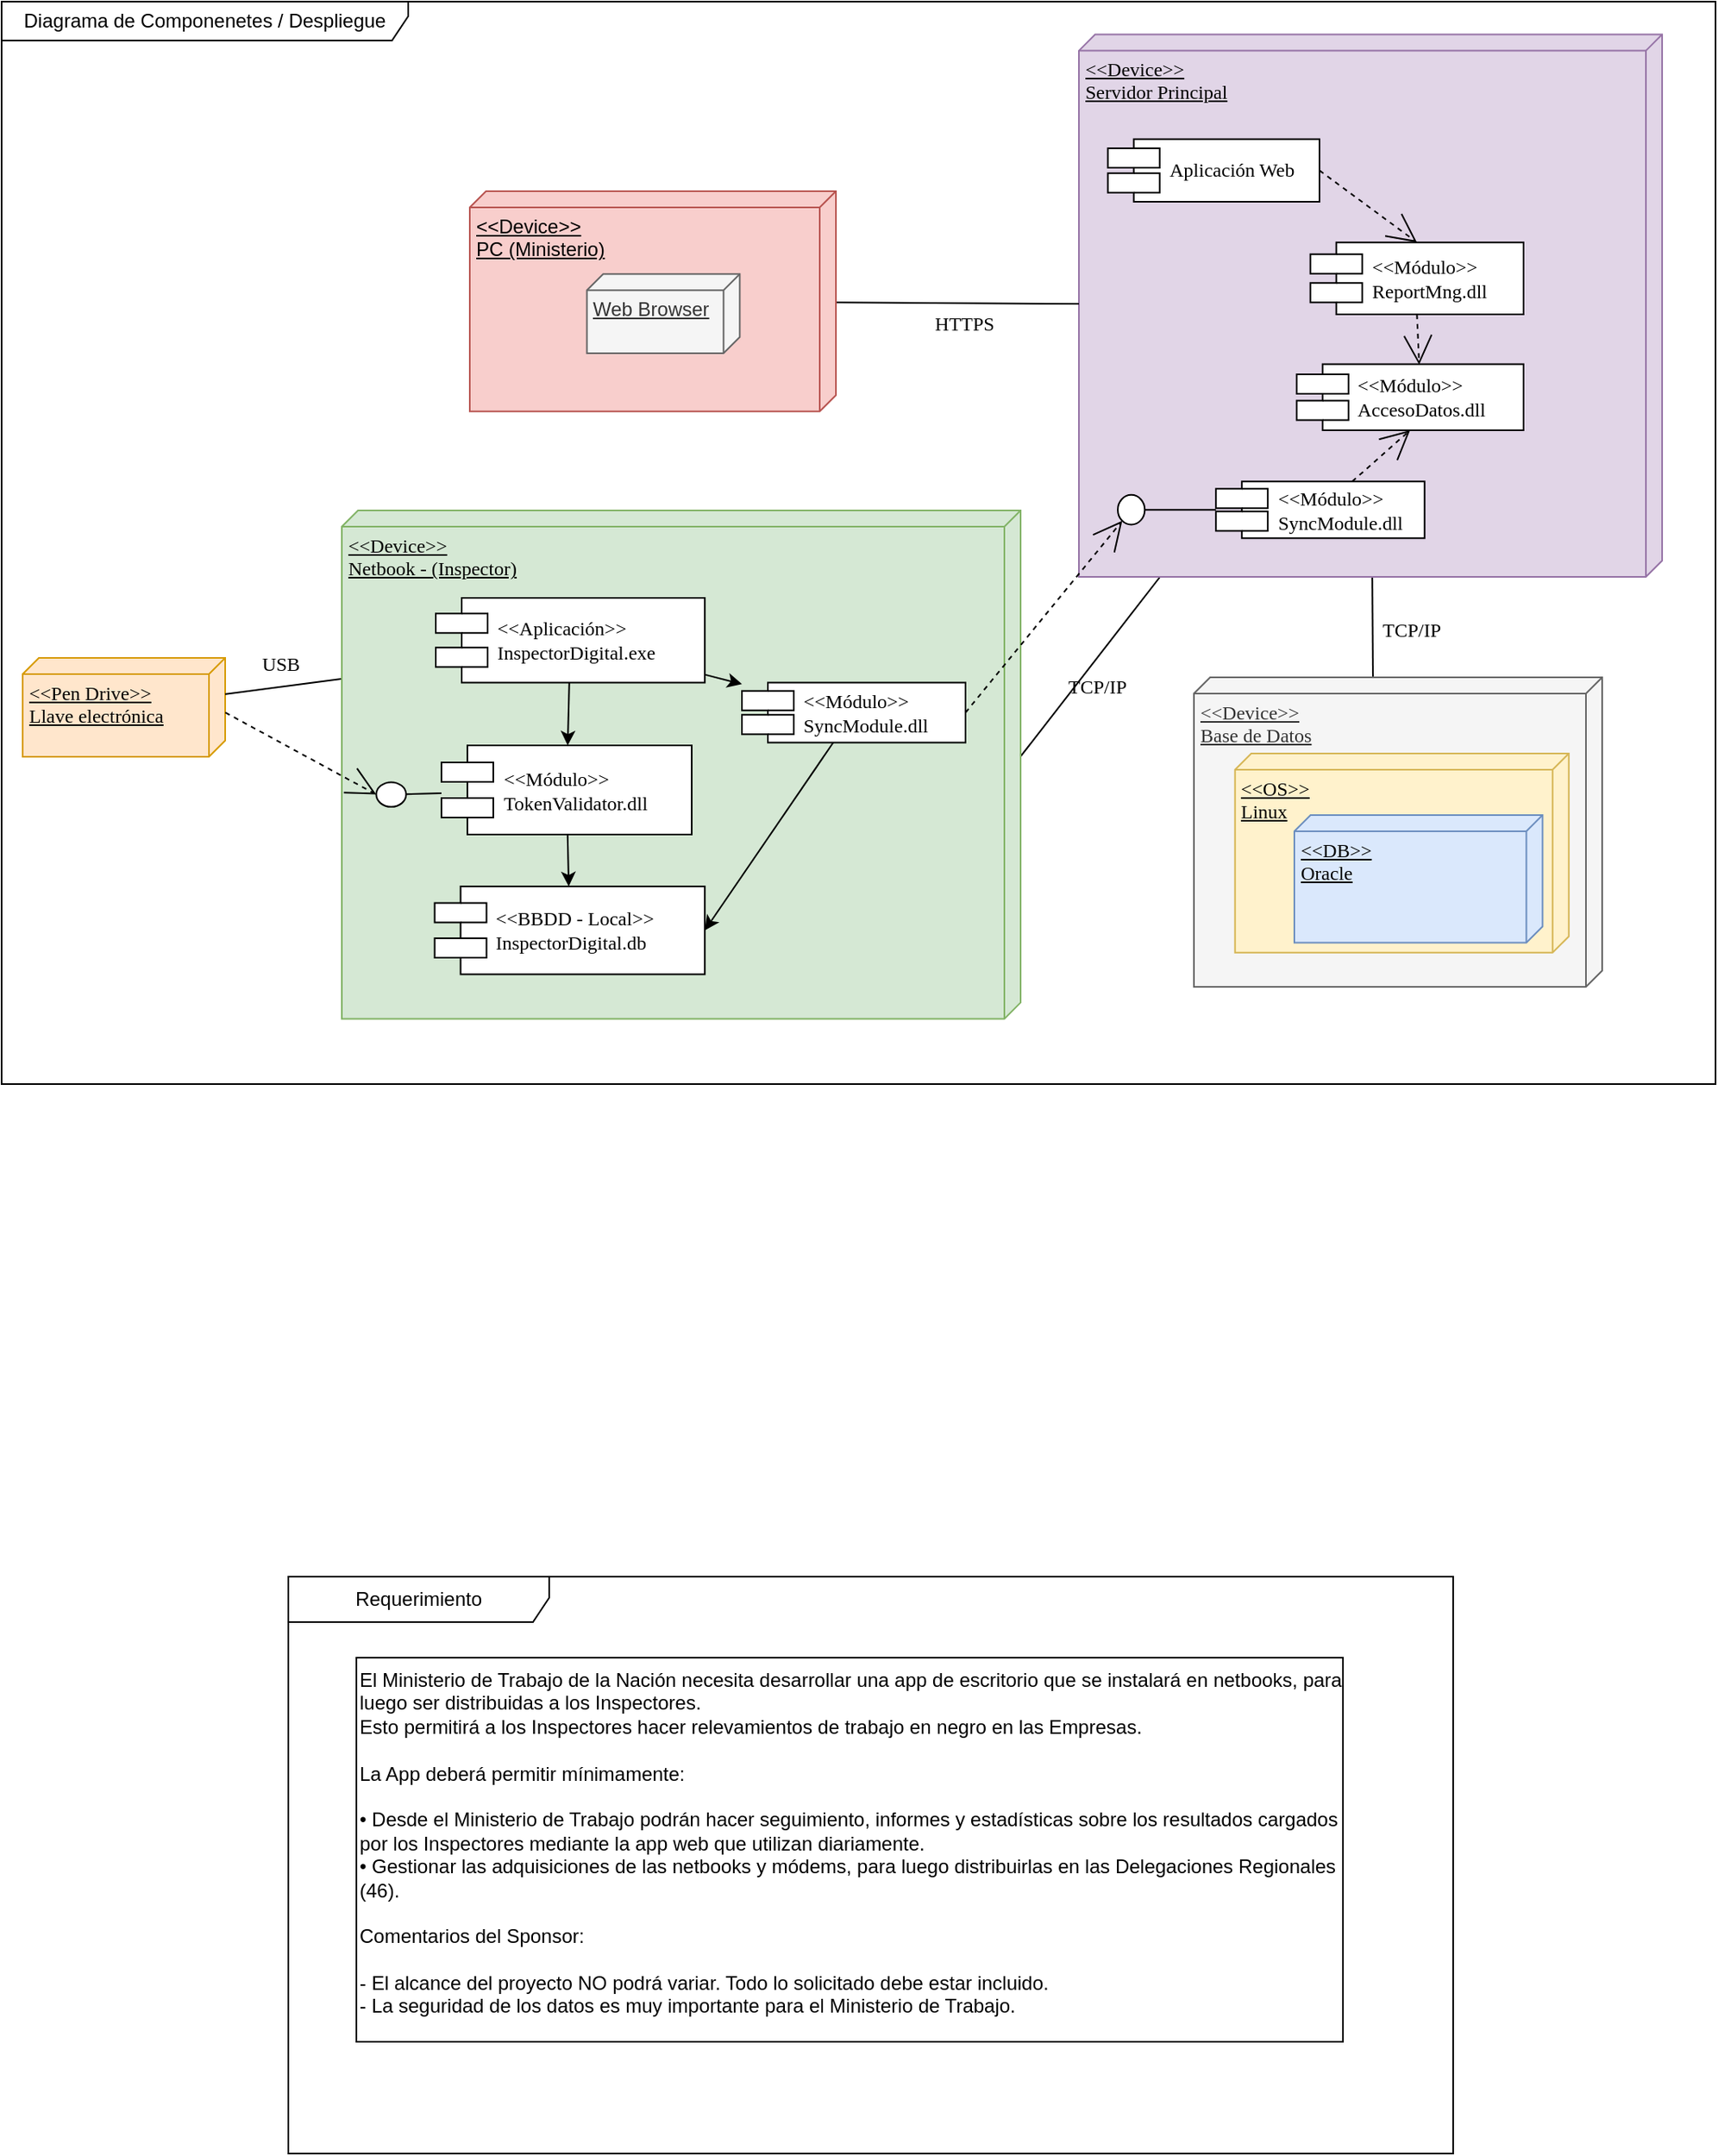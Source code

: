 <mxfile version="14.7.10" type="device"><diagram name="Page-1" id="5f0bae14-7c28-e335-631c-24af17079c00"><mxGraphModel dx="1635" dy="866" grid="0" gridSize="10" guides="1" tooltips="1" connect="1" arrows="1" fold="1" page="1" pageScale="1" pageWidth="1100" pageHeight="850" background="none" math="0" shadow="0"><root><mxCell id="0"/><mxCell id="1" parent="0"/><mxCell id="S2BV_tZ0V0AY92Jn7kCt-52" value="Diagrama de Componenetes / Despliegue" style="shape=umlFrame;whiteSpace=wrap;html=1;width=251;height=24;" vertex="1" parent="1"><mxGeometry x="10" y="31" width="1058" height="668" as="geometry"/></mxCell><mxCell id="S2BV_tZ0V0AY92Jn7kCt-9" value="&amp;lt;&amp;lt;Pen Drive&amp;gt;&amp;gt;&lt;br&gt;Llave electrónica" style="verticalAlign=top;align=left;spacingTop=8;spacingLeft=2;spacingRight=12;shape=cube;size=10;direction=south;fontStyle=4;html=1;rounded=0;shadow=0;comic=0;labelBackgroundColor=none;strokeWidth=1;fontFamily=Verdana;fontSize=12;fillColor=#ffe6cc;strokeColor=#d79b00;" vertex="1" parent="1"><mxGeometry x="23" y="436" width="125" height="61" as="geometry"/></mxCell><mxCell id="S2BV_tZ0V0AY92Jn7kCt-27" value="USB" style="rounded=0;html=1;labelBackgroundColor=none;startArrow=none;startFill=0;startSize=8;endArrow=none;endFill=0;endSize=16;fontFamily=Verdana;fontSize=12;entryX=0.328;entryY=0.981;entryDx=0;entryDy=0;entryPerimeter=0;" edge="1" parent="1" source="S2BV_tZ0V0AY92Jn7kCt-9" target="39150e848f15840c-3"><mxGeometry x="-0.094" y="14" relative="1" as="geometry"><mxPoint x="320" y="774.663" as="sourcePoint"/><mxPoint x="520" y="710.002" as="targetPoint"/><mxPoint as="offset"/></mxGeometry></mxCell><mxCell id="S2BV_tZ0V0AY92Jn7kCt-31" value="TCP/IP" style="rounded=0;html=1;labelBackgroundColor=none;startArrow=none;startFill=0;startSize=8;endArrow=none;endFill=0;endSize=16;fontFamily=Verdana;fontSize=12;exitX=0;exitY=0;exitDx=0;exitDy=141.5;exitPerimeter=0;" edge="1" parent="1" source="S2BV_tZ0V0AY92Jn7kCt-28" target="39150e848f15840c-1"><mxGeometry x="-0.082" y="-24" relative="1" as="geometry"><mxPoint x="640" y="354.733" as="sourcePoint"/><mxPoint x="820" y="295.649" as="targetPoint"/><mxPoint as="offset"/></mxGeometry></mxCell><mxCell id="39150e848f15840c-18" value="TCP/IP" style="rounded=0;html=1;labelBackgroundColor=none;startArrow=none;startFill=0;startSize=8;endArrow=none;endFill=0;endSize=16;fontFamily=Verdana;fontSize=12;exitX=0;exitY=0;exitDx=151.855;exitDy=0;exitPerimeter=0;" parent="1" source="39150e848f15840c-3" target="39150e848f15840c-1" edge="1"><mxGeometry as="geometry"><mxPoint x="4" y="13" as="offset"/></mxGeometry></mxCell><mxCell id="S2BV_tZ0V0AY92Jn7kCt-43" value="" style="group" vertex="1" connectable="0" parent="1"><mxGeometry x="722" y="86" width="313" height="300" as="geometry"/></mxCell><mxCell id="S2BV_tZ0V0AY92Jn7kCt-42" value="" style="group" vertex="1" connectable="0" parent="S2BV_tZ0V0AY92Jn7kCt-43"><mxGeometry width="313" height="300" as="geometry"/></mxCell><mxCell id="39150e848f15840c-1" value="&amp;lt;&amp;lt;Device&amp;gt;&amp;gt;&lt;br&gt;Servidor Principal&lt;span style=&quot;white-space: pre&quot;&gt;&#9;&lt;/span&gt;" style="verticalAlign=top;align=left;spacingTop=8;spacingLeft=2;spacingRight=12;shape=cube;size=10;direction=south;fontStyle=4;html=1;rounded=0;shadow=0;comic=0;labelBackgroundColor=none;strokeWidth=1;fontFamily=Verdana;fontSize=12;fillColor=#e1d5e7;strokeColor=#9673a6;" parent="S2BV_tZ0V0AY92Jn7kCt-42" vertex="1"><mxGeometry x="-46.997" y="-34.727" width="359.997" height="334.727" as="geometry"/></mxCell><mxCell id="39150e848f15840c-7" value="&amp;lt;&amp;lt;Módulo&amp;gt;&amp;gt;&lt;br&gt;SyncModule.dll" style="shape=component;align=left;spacingLeft=36;rounded=0;shadow=0;comic=0;labelBackgroundColor=none;strokeWidth=1;fontFamily=Verdana;fontSize=12;html=1;" parent="S2BV_tZ0V0AY92Jn7kCt-42" vertex="1"><mxGeometry x="37.598" y="241.158" width="128.772" height="34.91" as="geometry"/></mxCell><mxCell id="39150e848f15840c-16" style="rounded=0;html=1;dashed=1;labelBackgroundColor=none;startArrow=none;startFill=0;startSize=8;endArrow=open;endFill=0;endSize=16;fontFamily=Verdana;fontSize=12;entryX=0.5;entryY=1;entryDx=0;entryDy=0;" parent="S2BV_tZ0V0AY92Jn7kCt-42" source="39150e848f15840c-7" target="S2BV_tZ0V0AY92Jn7kCt-33" edge="1"><mxGeometry x="-613.48" y="-2" as="geometry"><mxPoint x="158.848" y="198.0" as="targetPoint"/></mxGeometry></mxCell><mxCell id="S2BV_tZ0V0AY92Jn7kCt-33" value="&amp;lt;&amp;lt;Módulo&amp;gt;&amp;gt;&lt;br&gt;AccesoDatos.dll" style="shape=component;align=left;spacingLeft=36;rounded=0;shadow=0;comic=0;labelBackgroundColor=none;strokeWidth=1;fontFamily=Verdana;fontSize=12;html=1;" vertex="1" parent="S2BV_tZ0V0AY92Jn7kCt-42"><mxGeometry x="87.414" y="168.81" width="140.051" height="40.707" as="geometry"/></mxCell><mxCell id="S2BV_tZ0V0AY92Jn7kCt-66" style="rounded=0;html=1;dashed=1;labelBackgroundColor=none;startArrow=none;startFill=0;startSize=8;endArrow=open;endFill=0;endSize=16;fontFamily=Verdana;fontSize=12;entryX=0.54;entryY=0.006;entryDx=0;entryDy=0;entryPerimeter=0;exitX=0.5;exitY=1;exitDx=0;exitDy=0;" edge="1" parent="S2BV_tZ0V0AY92Jn7kCt-42" source="S2BV_tZ0V0AY92Jn7kCt-69" target="S2BV_tZ0V0AY92Jn7kCt-33"><mxGeometry x="-1262.039" y="-66.63" as="geometry"><mxPoint x="91.174" y="78.135" as="sourcePoint"/><mxPoint x="205.847" y="111.897" as="targetPoint"/></mxGeometry></mxCell><mxCell id="S2BV_tZ0V0AY92Jn7kCt-60" value="Aplicación Web" style="shape=component;align=left;spacingLeft=36;rounded=0;shadow=0;comic=0;labelBackgroundColor=none;strokeWidth=1;fontFamily=Verdana;fontSize=12;html=1;" vertex="1" parent="S2BV_tZ0V0AY92Jn7kCt-42"><mxGeometry x="-29.138" y="29.904" width="130.652" height="38.585" as="geometry"/></mxCell><mxCell id="S2BV_tZ0V0AY92Jn7kCt-69" value="&amp;lt;&amp;lt;Módulo&amp;gt;&amp;gt;&lt;br&gt;ReportMng.dll" style="shape=component;align=left;spacingLeft=36;rounded=0;shadow=0;comic=0;labelBackgroundColor=none;strokeWidth=1;fontFamily=Verdana;fontSize=12;html=1;" vertex="1" parent="S2BV_tZ0V0AY92Jn7kCt-42"><mxGeometry x="95.874" y="93.569" width="131.592" height="44.373" as="geometry"/></mxCell><mxCell id="S2BV_tZ0V0AY92Jn7kCt-72" style="rounded=0;html=1;dashed=1;labelBackgroundColor=none;startArrow=none;startFill=0;startSize=8;endArrow=open;endFill=0;endSize=16;fontFamily=Verdana;fontSize=12;entryX=0.5;entryY=0;entryDx=0;entryDy=0;exitX=1;exitY=0.5;exitDx=0;exitDy=0;" edge="1" parent="S2BV_tZ0V0AY92Jn7kCt-42" source="S2BV_tZ0V0AY92Jn7kCt-60" target="S2BV_tZ0V0AY92Jn7kCt-69"><mxGeometry x="-1912.477" y="-228.688" as="geometry"><mxPoint x="171.069" y="61.736" as="sourcePoint"/><mxPoint x="172.441" y="89.955" as="targetPoint"/></mxGeometry></mxCell><mxCell id="39150e848f15840c-9" value="" style="ellipse;whiteSpace=wrap;html=1;rounded=0;shadow=0;comic=0;labelBackgroundColor=none;strokeWidth=1;fontFamily=Verdana;fontSize=12;align=center;" parent="S2BV_tZ0V0AY92Jn7kCt-42" vertex="1"><mxGeometry x="-23" y="249.43" width="16.65" height="18.36" as="geometry"/></mxCell><mxCell id="39150e848f15840c-13" style="rounded=0;html=1;labelBackgroundColor=none;startArrow=none;startFill=0;startSize=8;endArrow=none;endFill=0;endSize=16;fontFamily=Verdana;fontSize=12;" parent="S2BV_tZ0V0AY92Jn7kCt-42" source="39150e848f15840c-9" target="39150e848f15840c-7" edge="1"><mxGeometry x="-672.68" y="-2.073" as="geometry"/></mxCell><mxCell id="S2BV_tZ0V0AY92Jn7kCt-44" value="" style="group" vertex="1" connectable="0" parent="1"><mxGeometry x="746" y="448" width="252" height="191" as="geometry"/></mxCell><mxCell id="S2BV_tZ0V0AY92Jn7kCt-28" value="&amp;lt;&amp;lt;Device&amp;gt;&amp;gt;&lt;br&gt;Base de Datos" style="verticalAlign=top;align=left;spacingTop=8;spacingLeft=2;spacingRight=12;shape=cube;size=10;direction=south;fontStyle=4;html=1;rounded=0;shadow=0;comic=0;labelBackgroundColor=none;strokeWidth=1;fontFamily=Verdana;fontSize=12;fillColor=#f5f5f5;strokeColor=#666666;fontColor=#333333;" vertex="1" parent="S2BV_tZ0V0AY92Jn7kCt-44"><mxGeometry width="252" height="191" as="geometry"/></mxCell><mxCell id="S2BV_tZ0V0AY92Jn7kCt-29" value="&amp;lt;&amp;lt;OS&amp;gt;&amp;gt;&lt;br&gt;Linux" style="verticalAlign=top;align=left;spacingTop=8;spacingLeft=2;spacingRight=12;shape=cube;size=10;direction=south;fontStyle=4;html=1;rounded=0;shadow=0;comic=0;labelBackgroundColor=none;strokeWidth=1;fontFamily=Verdana;fontSize=12;fillColor=#fff2cc;strokeColor=#d6b656;" vertex="1" parent="S2BV_tZ0V0AY92Jn7kCt-44"><mxGeometry x="25.358" y="47.001" width="206.038" height="122.865" as="geometry"/></mxCell><mxCell id="S2BV_tZ0V0AY92Jn7kCt-30" value="&amp;lt;&amp;lt;DB&amp;gt;&amp;gt;&lt;br&gt;Oracle" style="verticalAlign=top;align=left;spacingTop=8;spacingLeft=2;spacingRight=12;shape=cube;size=10;direction=south;fontStyle=4;html=1;rounded=0;shadow=0;comic=0;labelBackgroundColor=none;strokeWidth=1;fontFamily=Verdana;fontSize=12;fillColor=#dae8fc;strokeColor=#6c8ebf;" vertex="1" parent="S2BV_tZ0V0AY92Jn7kCt-44"><mxGeometry x="61.996" y="84.998" width="153.208" height="78.746" as="geometry"/></mxCell><mxCell id="S2BV_tZ0V0AY92Jn7kCt-50" value="" style="group" vertex="1" connectable="0" parent="1"><mxGeometry x="220" y="345" width="419" height="313.71" as="geometry"/></mxCell><mxCell id="S2BV_tZ0V0AY92Jn7kCt-49" value="" style="group" vertex="1" connectable="0" parent="S2BV_tZ0V0AY92Jn7kCt-50"><mxGeometry width="419" height="313.71" as="geometry"/></mxCell><mxCell id="S2BV_tZ0V0AY92Jn7kCt-48" value="" style="group" vertex="1" connectable="0" parent="S2BV_tZ0V0AY92Jn7kCt-49"><mxGeometry width="419" height="313.71" as="geometry"/></mxCell><mxCell id="S2BV_tZ0V0AY92Jn7kCt-47" value="" style="group" vertex="1" connectable="0" parent="S2BV_tZ0V0AY92Jn7kCt-48"><mxGeometry width="419" height="313.71" as="geometry"/></mxCell><mxCell id="S2BV_tZ0V0AY92Jn7kCt-46" value="" style="group" vertex="1" connectable="0" parent="S2BV_tZ0V0AY92Jn7kCt-47"><mxGeometry width="419" height="313.71" as="geometry"/></mxCell><mxCell id="S2BV_tZ0V0AY92Jn7kCt-45" value="" style="group" vertex="1" connectable="0" parent="S2BV_tZ0V0AY92Jn7kCt-46"><mxGeometry width="419" height="313.71" as="geometry"/></mxCell><mxCell id="S2BV_tZ0V0AY92Jn7kCt-40" value="" style="group" vertex="1" connectable="0" parent="S2BV_tZ0V0AY92Jn7kCt-45"><mxGeometry width="419.0" height="313.71" as="geometry"/></mxCell><mxCell id="S2BV_tZ0V0AY92Jn7kCt-39" value="" style="group" vertex="1" connectable="0" parent="S2BV_tZ0V0AY92Jn7kCt-40"><mxGeometry width="419.0" height="313.71" as="geometry"/></mxCell><mxCell id="39150e848f15840c-3" value="&amp;lt;&amp;lt;Device&amp;gt;&amp;gt;&lt;br&gt;Netbook - (Inspector)" style="verticalAlign=top;align=left;spacingTop=8;spacingLeft=2;spacingRight=12;shape=cube;size=10;direction=south;fontStyle=4;html=1;rounded=0;shadow=0;comic=0;labelBackgroundColor=none;strokeWidth=1;fontFamily=Verdana;fontSize=12;fillColor=#d5e8d4;strokeColor=#82b366;" parent="S2BV_tZ0V0AY92Jn7kCt-39" vertex="1"><mxGeometry width="419.0" height="313.71" as="geometry"/></mxCell><mxCell id="39150e848f15840c-10" value="&amp;lt;&amp;lt;Aplicación&amp;gt;&amp;gt;&lt;br&gt;InspectorDigital.exe" style="shape=component;align=left;spacingLeft=36;rounded=0;shadow=0;comic=0;labelBackgroundColor=none;strokeWidth=1;fontFamily=Verdana;fontSize=12;html=1;" parent="S2BV_tZ0V0AY92Jn7kCt-39" vertex="1"><mxGeometry x="58" y="54" width="166.08" height="52.26" as="geometry"/></mxCell><mxCell id="S2BV_tZ0V0AY92Jn7kCt-4" value="&amp;lt;&amp;lt;BBDD - Local&amp;gt;&amp;gt;&lt;br&gt;InspectorDigital.db" style="shape=component;align=left;spacingLeft=36;rounded=0;shadow=0;comic=0;labelBackgroundColor=none;strokeWidth=1;fontFamily=Verdana;fontSize=12;html=1;" vertex="1" parent="S2BV_tZ0V0AY92Jn7kCt-39"><mxGeometry x="57.31" y="232" width="166.77" height="54.23" as="geometry"/></mxCell><mxCell id="S2BV_tZ0V0AY92Jn7kCt-7" style="rounded=0;orthogonalLoop=1;jettySize=auto;html=1;" edge="1" parent="S2BV_tZ0V0AY92Jn7kCt-39" source="S2BV_tZ0V0AY92Jn7kCt-5" target="S2BV_tZ0V0AY92Jn7kCt-4"><mxGeometry relative="1" as="geometry"/></mxCell><mxCell id="S2BV_tZ0V0AY92Jn7kCt-5" value="&amp;lt;&amp;lt;Módulo&amp;gt;&amp;gt;&lt;br&gt;TokenValidator.dll" style="shape=component;align=left;spacingLeft=36;rounded=0;shadow=0;comic=0;labelBackgroundColor=none;strokeWidth=1;fontFamily=Verdana;fontSize=12;html=1;" vertex="1" parent="S2BV_tZ0V0AY92Jn7kCt-39"><mxGeometry x="61.51" y="145.05" width="154.49" height="54.95" as="geometry"/></mxCell><mxCell id="S2BV_tZ0V0AY92Jn7kCt-6" style="rounded=0;orthogonalLoop=1;jettySize=auto;html=1;" edge="1" parent="S2BV_tZ0V0AY92Jn7kCt-39" source="39150e848f15840c-10" target="S2BV_tZ0V0AY92Jn7kCt-5"><mxGeometry relative="1" as="geometry"/></mxCell><mxCell id="S2BV_tZ0V0AY92Jn7kCt-13" value="" style="ellipse;whiteSpace=wrap;html=1;rounded=0;shadow=0;comic=0;labelBackgroundColor=none;strokeWidth=1;fontFamily=Verdana;fontSize=12;align=center;rotation=-90;" vertex="1" parent="S2BV_tZ0V0AY92Jn7kCt-39"><mxGeometry x="22.855" y="166.082" width="15.236" height="18.454" as="geometry"/></mxCell><mxCell id="S2BV_tZ0V0AY92Jn7kCt-14" style="rounded=0;html=1;labelBackgroundColor=none;startArrow=none;startFill=0;startSize=8;endArrow=none;endFill=0;endSize=16;fontFamily=Verdana;fontSize=12;" edge="1" parent="S2BV_tZ0V0AY92Jn7kCt-39" source="S2BV_tZ0V0AY92Jn7kCt-13" target="S2BV_tZ0V0AY92Jn7kCt-5"><mxGeometry x="45.709" y="226.056" as="geometry"><mxPoint x="60.945" y="216.829" as="targetPoint"/></mxGeometry></mxCell><mxCell id="S2BV_tZ0V0AY92Jn7kCt-20" style="edgeStyle=none;rounded=0;orthogonalLoop=1;jettySize=auto;html=1;entryX=1;entryY=0.5;entryDx=0;entryDy=0;" edge="1" parent="S2BV_tZ0V0AY92Jn7kCt-39" source="S2BV_tZ0V0AY92Jn7kCt-19" target="S2BV_tZ0V0AY92Jn7kCt-4"><mxGeometry relative="1" as="geometry"/></mxCell><mxCell id="S2BV_tZ0V0AY92Jn7kCt-19" value="&amp;lt;&amp;lt;Módulo&amp;gt;&amp;gt;&lt;br&gt;SyncModule.dll" style="shape=component;align=left;spacingLeft=36;rounded=0;shadow=0;comic=0;labelBackgroundColor=none;strokeWidth=1;fontFamily=Verdana;fontSize=12;html=1;" vertex="1" parent="S2BV_tZ0V0AY92Jn7kCt-39"><mxGeometry x="247" y="106.26" width="138" height="36.99" as="geometry"/></mxCell><mxCell id="S2BV_tZ0V0AY92Jn7kCt-21" style="edgeStyle=none;rounded=0;orthogonalLoop=1;jettySize=auto;html=1;" edge="1" parent="S2BV_tZ0V0AY92Jn7kCt-39" source="39150e848f15840c-10" target="S2BV_tZ0V0AY92Jn7kCt-19"><mxGeometry relative="1" as="geometry"/></mxCell><mxCell id="S2BV_tZ0V0AY92Jn7kCt-12" value="" style="edgeStyle=none;rounded=0;html=1;dashed=1;labelBackgroundColor=none;startArrow=none;startFill=0;startSize=8;endArrow=open;endFill=0;endSize=16;fontFamily=Verdana;fontSize=12;entryX=0.5;entryY=0;entryDx=0;entryDy=0;exitX=0.553;exitY=-0.001;exitDx=0;exitDy=0;exitPerimeter=0;" edge="1" parent="1" source="S2BV_tZ0V0AY92Jn7kCt-9" target="S2BV_tZ0V0AY92Jn7kCt-13"><mxGeometry x="-0.509" y="-1" relative="1" as="geometry"><mxPoint x="-254" y="67" as="sourcePoint"/><mxPoint x="-434" y="-113" as="targetPoint"/><mxPoint as="offset"/></mxGeometry></mxCell><mxCell id="39150e848f15840c-12" style="edgeStyle=none;rounded=0;html=1;dashed=1;labelBackgroundColor=none;startArrow=none;startFill=0;startSize=8;endArrow=open;endFill=0;endSize=16;fontFamily=Verdana;fontSize=12;exitX=1;exitY=0.5;exitDx=0;exitDy=0;" parent="1" source="S2BV_tZ0V0AY92Jn7kCt-19" target="39150e848f15840c-9" edge="1"><mxGeometry x="-1452" y="-404" as="geometry"/></mxCell><mxCell id="S2BV_tZ0V0AY92Jn7kCt-59" value="" style="group" vertex="1" connectable="0" parent="1"><mxGeometry x="187" y="1003" width="719" height="356" as="geometry"/></mxCell><mxCell id="S2BV_tZ0V0AY92Jn7kCt-57" value="Requerimiento" style="shape=umlFrame;whiteSpace=wrap;html=1;width=161;height=28;" vertex="1" parent="S2BV_tZ0V0AY92Jn7kCt-59"><mxGeometry width="719" height="356" as="geometry"/></mxCell><mxCell id="S2BV_tZ0V0AY92Jn7kCt-58" value="&lt;div&gt;&lt;span style=&quot;font-size: 12px&quot;&gt;El Ministerio de Trabajo de la Nación necesita desarrollar una app de escritorio que se instalará en netbooks, para luego ser distribuidas a los Inspectores.&lt;/span&gt;&lt;/div&gt;&lt;div&gt;&lt;span style=&quot;font-size: 12px&quot;&gt;Esto permitirá a los Inspectores hacer relevamientos de trabajo en negro en las Empresas.&lt;/span&gt;&lt;/div&gt;&lt;div&gt;&lt;span style=&quot;font-size: 12px&quot;&gt;&lt;br&gt;&lt;/span&gt;&lt;/div&gt;&lt;div&gt;&lt;span style=&quot;font-size: 12px&quot;&gt;La App deberá permitir mínimamente:&lt;/span&gt;&lt;/div&gt;&lt;div&gt;&lt;span style=&quot;font-size: 12px&quot;&gt;&lt;br&gt;&lt;/span&gt;&lt;/div&gt;&lt;div&gt;&lt;span style=&quot;font-size: 12px&quot;&gt;• Desde el Ministerio de Trabajo podrán hacer seguimiento, informes y estadísticas sobre los resultados cargados por los Inspectores mediante la app web que utilizan diariamente.&lt;/span&gt;&lt;/div&gt;&lt;div&gt;&lt;span style=&quot;font-size: 12px&quot;&gt;• Gestionar las adquisiciones de las netbooks y módems, para luego distribuirlas en las Delegaciones Regionales (46).&lt;/span&gt;&lt;/div&gt;&lt;div&gt;&lt;span style=&quot;font-size: 12px&quot;&gt;&lt;br&gt;&lt;/span&gt;&lt;/div&gt;&lt;div&gt;&lt;span style=&quot;font-size: 12px&quot;&gt;Comentarios del Sponsor:&lt;/span&gt;&lt;/div&gt;&lt;div&gt;&lt;span style=&quot;font-size: 12px&quot;&gt;&lt;br&gt;&lt;/span&gt;&lt;/div&gt;&lt;div&gt;&lt;span style=&quot;font-size: 12px&quot;&gt;- El alcance del proyecto NO podrá variar. Todo lo solicitado debe estar incluido.&lt;/span&gt;&lt;/div&gt;&lt;div&gt;&lt;span style=&quot;font-size: 12px&quot;&gt;- La seguridad de los datos es muy importante para el Ministerio de Trabajo.&lt;/span&gt;&lt;/div&gt;" style="html=1;align=left;verticalAlign=top;whiteSpace=wrap;" vertex="1" parent="S2BV_tZ0V0AY92Jn7kCt-59"><mxGeometry x="42" y="50" width="609" height="237" as="geometry"/></mxCell><mxCell id="S2BV_tZ0V0AY92Jn7kCt-74" value="HTTPS" style="rounded=0;html=1;labelBackgroundColor=none;startArrow=none;startFill=0;startSize=8;endArrow=none;endFill=0;endSize=16;fontFamily=Verdana;fontSize=12;" edge="1" parent="1" source="S2BV_tZ0V0AY92Jn7kCt-53" target="39150e848f15840c-1"><mxGeometry x="-86.06" y="-239" as="geometry"><mxPoint x="552.94" y="257.855" as="sourcePoint"/><mxPoint x="673" y="227" as="targetPoint"/><mxPoint x="4" y="13" as="offset"/></mxGeometry></mxCell><mxCell id="S2BV_tZ0V0AY92Jn7kCt-75" value="" style="group" vertex="1" connectable="0" parent="1"><mxGeometry x="299" y="148" width="226" height="135.86" as="geometry"/></mxCell><mxCell id="S2BV_tZ0V0AY92Jn7kCt-53" value="&amp;lt;&amp;lt;Device&amp;gt;&amp;gt;&lt;br&gt;PC (Ministerio)" style="verticalAlign=top;align=left;spacingTop=8;spacingLeft=2;spacingRight=12;shape=cube;size=10;direction=south;fontStyle=4;html=1;fillColor=#f8cecc;strokeColor=#b85450;" vertex="1" parent="S2BV_tZ0V0AY92Jn7kCt-75"><mxGeometry width="226.0" height="135.86" as="geometry"/></mxCell><mxCell id="S2BV_tZ0V0AY92Jn7kCt-54" value="Web Browser" style="verticalAlign=top;align=left;spacingTop=8;spacingLeft=2;spacingRight=12;shape=cube;size=10;direction=south;fontStyle=4;html=1;fillColor=#f5f5f5;strokeColor=#666666;fontColor=#333333;" vertex="1" parent="S2BV_tZ0V0AY92Jn7kCt-75"><mxGeometry x="72.29" y="51.138" width="94.357" height="48.849" as="geometry"/></mxCell></root></mxGraphModel></diagram></mxfile>